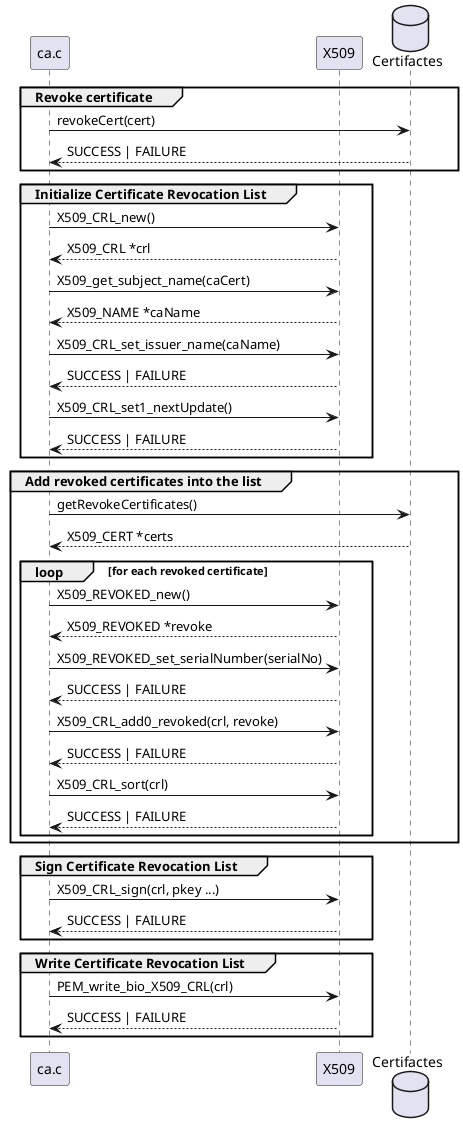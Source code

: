 @startuml
participant ca.c
participant X509
database Certifactes
group Revoke certificate
    ca.c -> Certifactes : revokeCert(cert)
    ca.c <-- Certifactes : SUCCESS | FAILURE
end
group Initialize Certificate Revocation List
    ca.c -> X509 : X509_CRL_new()
    ca.c <-- X509 : X509_CRL *crl
    ca.c -> X509 : X509_get_subject_name(caCert)
    ca.c <-- X509 : X509_NAME *caName
    ca.c -> X509 : X509_CRL_set_issuer_name(caName)
    ca.c <-- X509 : SUCCESS | FAILURE
    ca.c -> X509 : X509_CRL_set1_nextUpdate()
    ca.c <-- X509 : SUCCESS | FAILURE
end
group Add revoked certificates into the list
    ca.c -> Certifactes : getRevokeCertificates()
    ca.c <-- Certifactes : X509_CERT *certs
    loop for each revoked certificate
        ca.c -> X509 : X509_REVOKED_new()
        ca.c <-- X509 : X509_REVOKED *revoke
        ca.c -> X509 : X509_REVOKED_set_serialNumber(serialNo)
        ca.c <-- X509 : SUCCESS | FAILURE
        ca.c -> X509 : X509_CRL_add0_revoked(crl, revoke)
        ca.c <-- X509 : SUCCESS | FAILURE
        ca.c -> X509 : X509_CRL_sort(crl)
        ca.c <-- X509 : SUCCESS | FAILURE
    end
end
group Sign Certificate Revocation List
    ca.c -> X509 : X509_CRL_sign(crl, pkey ...)
    ca.c <-- X509 : SUCCESS | FAILURE
end
group Write Certificate Revocation List
    ca.c -> X509 : PEM_write_bio_X509_CRL(crl)
    ca.c <-- X509 : SUCCESS | FAILURE
end
@enduml